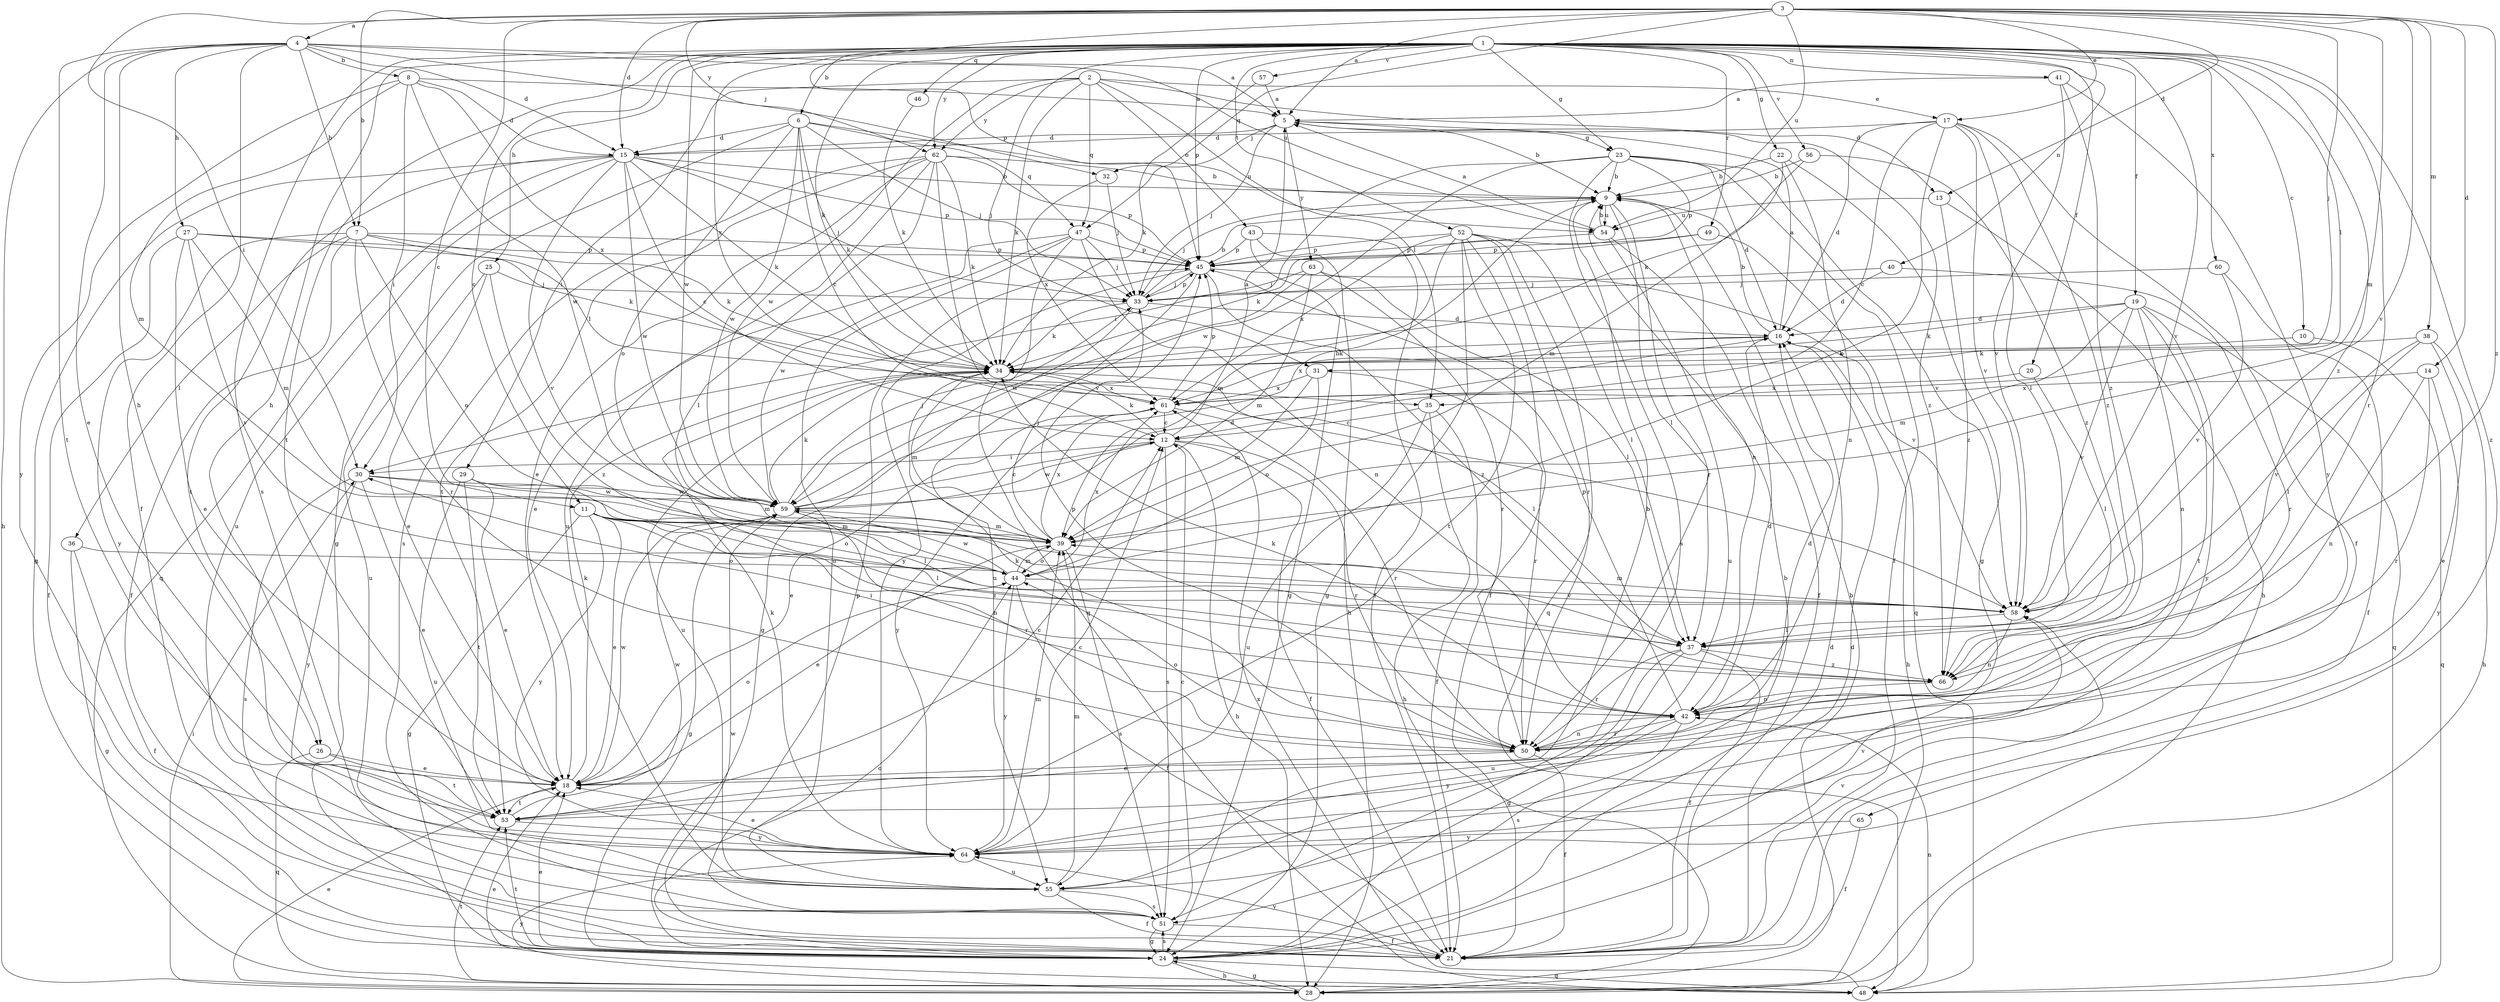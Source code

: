 strict digraph  {
	3 -> 4 [label=a];
	3 -> 5 [label=a];
	4 -> 5 [label=a];
	8 -> 5 [label=a];
	12 -> 5 [label=a];
	16 -> 5 [label=a];
	41 -> 5 [label=a];
	54 -> 5 [label=a];
	57 -> 5 [label=a];
	1 -> 6 [label=b];
	3 -> 7 [label=b];
	4 -> 7 [label=b];
	4 -> 8 [label=b];
	5 -> 9 [label=b];
	15 -> 9 [label=b];
	16 -> 9 [label=b];
	22 -> 9 [label=b];
	23 -> 9 [label=b];
	24 -> 9 [label=b];
	28 -> 9 [label=b];
	33 -> 9 [label=b];
	53 -> 9 [label=b];
	54 -> 9 [label=b];
	56 -> 9 [label=b];
	59 -> 9 [label=b];
	62 -> 9 [label=b];
	1 -> 10 [label=c];
	1 -> 11 [label=c];
	3 -> 11 [label=c];
	6 -> 12 [label=c];
	15 -> 12 [label=c];
	17 -> 12 [label=c];
	35 -> 12 [label=c];
	51 -> 12 [label=c];
	53 -> 12 [label=c];
	59 -> 12 [label=c];
	61 -> 12 [label=c];
	64 -> 12 [label=c];
	2 -> 13 [label=d];
	3 -> 13 [label=d];
	3 -> 14 [label=d];
	3 -> 15 [label=d];
	4 -> 15 [label=d];
	5 -> 15 [label=d];
	6 -> 15 [label=d];
	8 -> 15 [label=d];
	17 -> 15 [label=d];
	17 -> 16 [label=d];
	19 -> 16 [label=d];
	21 -> 16 [label=d];
	23 -> 16 [label=d];
	24 -> 16 [label=d];
	33 -> 16 [label=d];
	40 -> 16 [label=d];
	42 -> 16 [label=d];
	50 -> 16 [label=d];
	59 -> 16 [label=d];
	2 -> 17 [label=e];
	3 -> 17 [label=e];
	4 -> 18 [label=e];
	11 -> 18 [label=e];
	24 -> 18 [label=e];
	25 -> 18 [label=e];
	26 -> 18 [label=e];
	27 -> 18 [label=e];
	28 -> 18 [label=e];
	29 -> 18 [label=e];
	30 -> 18 [label=e];
	38 -> 18 [label=e];
	39 -> 18 [label=e];
	47 -> 18 [label=e];
	48 -> 18 [label=e];
	50 -> 18 [label=e];
	61 -> 18 [label=e];
	62 -> 18 [label=e];
	64 -> 18 [label=e];
	1 -> 19 [label=f];
	1 -> 20 [label=f];
	4 -> 21 [label=f];
	7 -> 21 [label=f];
	12 -> 21 [label=f];
	17 -> 21 [label=f];
	23 -> 21 [label=f];
	27 -> 21 [label=f];
	35 -> 21 [label=f];
	36 -> 21 [label=f];
	37 -> 21 [label=f];
	43 -> 21 [label=f];
	44 -> 21 [label=f];
	50 -> 21 [label=f];
	51 -> 21 [label=f];
	52 -> 21 [label=f];
	54 -> 21 [label=f];
	55 -> 21 [label=f];
	60 -> 21 [label=f];
	65 -> 21 [label=f];
	1 -> 22 [label=g];
	1 -> 23 [label=g];
	5 -> 23 [label=g];
	6 -> 24 [label=g];
	11 -> 24 [label=g];
	15 -> 24 [label=g];
	22 -> 24 [label=g];
	28 -> 24 [label=g];
	33 -> 24 [label=g];
	36 -> 24 [label=g];
	37 -> 24 [label=g];
	43 -> 24 [label=g];
	51 -> 24 [label=g];
	52 -> 24 [label=g];
	59 -> 24 [label=g];
	1 -> 25 [label=h];
	1 -> 26 [label=h];
	4 -> 26 [label=h];
	4 -> 27 [label=h];
	4 -> 28 [label=h];
	12 -> 28 [label=h];
	13 -> 28 [label=h];
	16 -> 28 [label=h];
	24 -> 28 [label=h];
	35 -> 28 [label=h];
	38 -> 28 [label=h];
	43 -> 28 [label=h];
	2 -> 29 [label=i];
	3 -> 30 [label=i];
	8 -> 30 [label=i];
	12 -> 30 [label=i];
	23 -> 30 [label=i];
	28 -> 30 [label=i];
	42 -> 30 [label=i];
	1 -> 31 [label=j];
	3 -> 31 [label=j];
	4 -> 32 [label=j];
	5 -> 32 [label=j];
	5 -> 33 [label=j];
	6 -> 33 [label=j];
	9 -> 33 [label=j];
	15 -> 33 [label=j];
	25 -> 33 [label=j];
	32 -> 33 [label=j];
	39 -> 33 [label=j];
	40 -> 33 [label=j];
	45 -> 33 [label=j];
	47 -> 33 [label=j];
	59 -> 33 [label=j];
	60 -> 33 [label=j];
	63 -> 33 [label=j];
	1 -> 34 [label=k];
	2 -> 34 [label=k];
	6 -> 34 [label=k];
	7 -> 34 [label=k];
	10 -> 34 [label=k];
	12 -> 34 [label=k];
	15 -> 34 [label=k];
	16 -> 34 [label=k];
	18 -> 34 [label=k];
	19 -> 34 [label=k];
	27 -> 34 [label=k];
	33 -> 34 [label=k];
	38 -> 34 [label=k];
	42 -> 34 [label=k];
	46 -> 34 [label=k];
	49 -> 34 [label=k];
	50 -> 34 [label=k];
	56 -> 34 [label=k];
	57 -> 34 [label=k];
	59 -> 34 [label=k];
	62 -> 34 [label=k];
	64 -> 34 [label=k];
	1 -> 35 [label=l];
	2 -> 35 [label=l];
	7 -> 35 [label=l];
	7 -> 36 [label=l];
	9 -> 37 [label=l];
	11 -> 37 [label=l];
	17 -> 37 [label=l];
	20 -> 37 [label=l];
	29 -> 37 [label=l];
	34 -> 37 [label=l];
	38 -> 37 [label=l];
	52 -> 37 [label=l];
	58 -> 37 [label=l];
	62 -> 37 [label=l];
	63 -> 37 [label=l];
	3 -> 38 [label=m];
	3 -> 39 [label=m];
	8 -> 39 [label=m];
	11 -> 39 [label=m];
	19 -> 39 [label=m];
	22 -> 39 [label=m];
	27 -> 39 [label=m];
	30 -> 39 [label=m];
	31 -> 39 [label=m];
	34 -> 39 [label=m];
	44 -> 39 [label=m];
	52 -> 39 [label=m];
	55 -> 39 [label=m];
	58 -> 39 [label=m];
	59 -> 39 [label=m];
	63 -> 39 [label=m];
	64 -> 39 [label=m];
	1 -> 40 [label=n];
	1 -> 41 [label=n];
	9 -> 42 [label=n];
	11 -> 42 [label=n];
	14 -> 42 [label=n];
	19 -> 42 [label=n];
	22 -> 42 [label=n];
	47 -> 42 [label=n];
	48 -> 42 [label=n];
	50 -> 42 [label=n];
	58 -> 42 [label=n];
	66 -> 42 [label=n];
	2 -> 43 [label=o];
	6 -> 44 [label=o];
	7 -> 44 [label=o];
	11 -> 44 [label=o];
	17 -> 44 [label=o];
	18 -> 44 [label=o];
	24 -> 44 [label=o];
	31 -> 44 [label=o];
	36 -> 44 [label=o];
	39 -> 44 [label=o];
	50 -> 44 [label=o];
	1 -> 45 [label=p];
	3 -> 45 [label=p];
	7 -> 45 [label=p];
	15 -> 45 [label=p];
	23 -> 45 [label=p];
	27 -> 45 [label=p];
	33 -> 45 [label=p];
	42 -> 45 [label=p];
	43 -> 45 [label=p];
	47 -> 45 [label=p];
	49 -> 45 [label=p];
	50 -> 45 [label=p];
	51 -> 45 [label=p];
	52 -> 45 [label=p];
	54 -> 45 [label=p];
	61 -> 45 [label=p];
	62 -> 45 [label=p];
	1 -> 46 [label=q];
	2 -> 47 [label=q];
	3 -> 47 [label=q];
	6 -> 47 [label=q];
	10 -> 48 [label=q];
	15 -> 48 [label=q];
	19 -> 48 [label=q];
	24 -> 48 [label=q];
	26 -> 48 [label=q];
	47 -> 48 [label=q];
	49 -> 48 [label=q];
	52 -> 48 [label=q];
	1 -> 49 [label=r];
	1 -> 50 [label=r];
	7 -> 50 [label=r];
	9 -> 50 [label=r];
	12 -> 50 [label=r];
	14 -> 50 [label=r];
	31 -> 50 [label=r];
	37 -> 50 [label=r];
	40 -> 50 [label=r];
	42 -> 50 [label=r];
	52 -> 50 [label=r];
	59 -> 50 [label=r];
	61 -> 50 [label=r];
	63 -> 50 [label=r];
	1 -> 51 [label=s];
	12 -> 51 [label=s];
	23 -> 51 [label=s];
	24 -> 51 [label=s];
	30 -> 51 [label=s];
	39 -> 51 [label=s];
	42 -> 51 [label=s];
	55 -> 51 [label=s];
	62 -> 51 [label=s];
	1 -> 52 [label=t];
	1 -> 53 [label=t];
	4 -> 53 [label=t];
	15 -> 53 [label=t];
	18 -> 53 [label=t];
	19 -> 53 [label=t];
	24 -> 53 [label=t];
	26 -> 53 [label=t];
	29 -> 53 [label=t];
	48 -> 53 [label=t];
	52 -> 53 [label=t];
	62 -> 53 [label=t];
	3 -> 54 [label=u];
	4 -> 54 [label=u];
	6 -> 54 [label=u];
	9 -> 54 [label=u];
	13 -> 54 [label=u];
	15 -> 55 [label=u];
	25 -> 55 [label=u];
	29 -> 55 [label=u];
	34 -> 55 [label=u];
	35 -> 55 [label=u];
	37 -> 55 [label=u];
	45 -> 55 [label=u];
	47 -> 55 [label=u];
	54 -> 55 [label=u];
	62 -> 55 [label=u];
	64 -> 55 [label=u];
	1 -> 56 [label=v];
	1 -> 57 [label=v];
	1 -> 58 [label=v];
	3 -> 58 [label=v];
	15 -> 58 [label=v];
	17 -> 58 [label=v];
	19 -> 58 [label=v];
	23 -> 58 [label=v];
	24 -> 58 [label=v];
	27 -> 58 [label=v];
	38 -> 58 [label=v];
	41 -> 58 [label=v];
	44 -> 58 [label=v];
	45 -> 58 [label=v];
	55 -> 58 [label=v];
	60 -> 58 [label=v];
	62 -> 58 [label=v];
	1 -> 59 [label=w];
	2 -> 59 [label=w];
	6 -> 59 [label=w];
	8 -> 59 [label=w];
	12 -> 59 [label=w];
	15 -> 59 [label=w];
	18 -> 59 [label=w];
	21 -> 59 [label=w];
	23 -> 59 [label=w];
	29 -> 59 [label=w];
	30 -> 59 [label=w];
	44 -> 59 [label=w];
	47 -> 59 [label=w];
	53 -> 59 [label=w];
	63 -> 59 [label=w];
	1 -> 60 [label=x];
	1 -> 61 [label=x];
	8 -> 61 [label=x];
	14 -> 61 [label=x];
	16 -> 61 [label=x];
	20 -> 61 [label=x];
	31 -> 61 [label=x];
	32 -> 61 [label=x];
	34 -> 61 [label=x];
	39 -> 61 [label=x];
	44 -> 61 [label=x];
	48 -> 61 [label=x];
	52 -> 61 [label=x];
	1 -> 62 [label=y];
	2 -> 62 [label=y];
	3 -> 62 [label=y];
	5 -> 63 [label=y];
	7 -> 64 [label=y];
	8 -> 64 [label=y];
	11 -> 64 [label=y];
	14 -> 64 [label=y];
	19 -> 64 [label=y];
	21 -> 64 [label=y];
	28 -> 64 [label=y];
	30 -> 64 [label=y];
	41 -> 64 [label=y];
	42 -> 64 [label=y];
	44 -> 64 [label=y];
	45 -> 64 [label=y];
	53 -> 64 [label=y];
	61 -> 64 [label=y];
	65 -> 64 [label=y];
	1 -> 65 [label=z];
	1 -> 66 [label=z];
	3 -> 66 [label=z];
	5 -> 66 [label=z];
	11 -> 66 [label=z];
	13 -> 66 [label=z];
	17 -> 66 [label=z];
	25 -> 66 [label=z];
	37 -> 66 [label=z];
	41 -> 66 [label=z];
	45 -> 66 [label=z];
	56 -> 66 [label=z];
}
